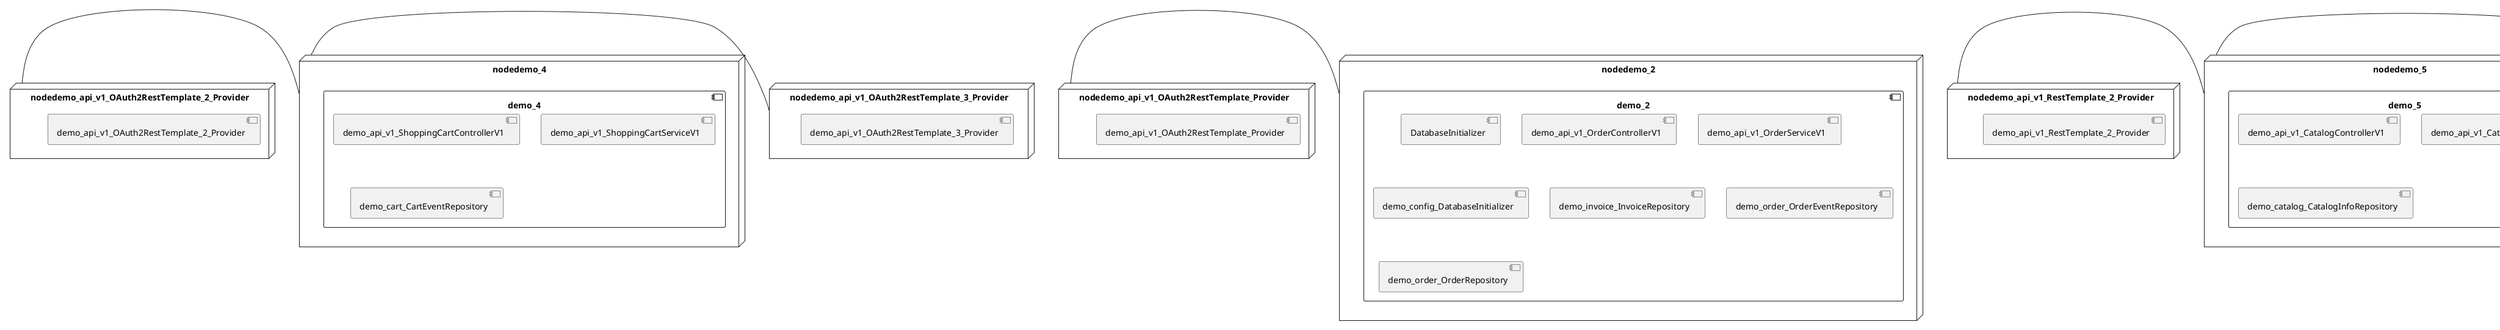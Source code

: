 @startuml
skinparam fixCircleLabelOverlapping true
skinparam componentStyle uml2
node nodedemo {
component demo {
[demo_api_v1_UserControllerV1] [[kbastani-spring-cloud-event-sourcing-example.system#_O49U9NCNEe-VMdZhQ168FQ]]
[demo_api_v1_UserServiceV1] [[kbastani-spring-cloud-event-sourcing-example.system#_O49U9NCNEe-VMdZhQ168FQ]]
[demo_user_UserRepository] [[kbastani-spring-cloud-event-sourcing-example.system#_O49U9NCNEe-VMdZhQ168FQ]]
}
}
node nodedemo_2 {
component demo_2 {
[DatabaseInitializer] [[kbastani-spring-cloud-event-sourcing-example.system#_O49U9NCNEe-VMdZhQ168FQ]]
[demo_api_v1_OrderControllerV1] [[kbastani-spring-cloud-event-sourcing-example.system#_O49U9NCNEe-VMdZhQ168FQ]]
[demo_api_v1_OrderServiceV1] [[kbastani-spring-cloud-event-sourcing-example.system#_O49U9NCNEe-VMdZhQ168FQ]]
[demo_config_DatabaseInitializer] [[kbastani-spring-cloud-event-sourcing-example.system#_O49U9NCNEe-VMdZhQ168FQ]]
[demo_invoice_InvoiceRepository] [[kbastani-spring-cloud-event-sourcing-example.system#_O49U9NCNEe-VMdZhQ168FQ]]
[demo_order_OrderEventRepository] [[kbastani-spring-cloud-event-sourcing-example.system#_O49U9NCNEe-VMdZhQ168FQ]]
[demo_order_OrderRepository] [[kbastani-spring-cloud-event-sourcing-example.system#_O49U9NCNEe-VMdZhQ168FQ]]
}
}
node nodedemo_3 {
component demo_3 {
[demo_account_AccountRepository] [[kbastani-spring-cloud-event-sourcing-example.system#_O49U9NCNEe-VMdZhQ168FQ]]
[demo_api_v1_AccountControllerV1] [[kbastani-spring-cloud-event-sourcing-example.system#_O49U9NCNEe-VMdZhQ168FQ]]
[demo_api_v1_AccountServiceV1] [[kbastani-spring-cloud-event-sourcing-example.system#_O49U9NCNEe-VMdZhQ168FQ]]
}
}
node nodedemo_4 {
component demo_4 {
[demo_api_v1_ShoppingCartControllerV1] [[kbastani-spring-cloud-event-sourcing-example.system#_O49U9NCNEe-VMdZhQ168FQ]]
[demo_api_v1_ShoppingCartServiceV1] [[kbastani-spring-cloud-event-sourcing-example.system#_O49U9NCNEe-VMdZhQ168FQ]]
[demo_cart_CartEventRepository] [[kbastani-spring-cloud-event-sourcing-example.system#_O49U9NCNEe-VMdZhQ168FQ]]
}
}
node nodedemo_5 {
component demo_5 {
[demo_api_v1_CatalogControllerV1] [[kbastani-spring-cloud-event-sourcing-example.system#_O49U9NCNEe-VMdZhQ168FQ]]
[demo_api_v1_CatalogServiceV1] [[kbastani-spring-cloud-event-sourcing-example.system#_O49U9NCNEe-VMdZhQ168FQ]]
[demo_catalog_CatalogInfoRepository] [[kbastani-spring-cloud-event-sourcing-example.system#_O49U9NCNEe-VMdZhQ168FQ]]
}
}
node nodedemo_6 {
component demo_6 {
[demo_UserController] [[kbastani-spring-cloud-event-sourcing-example.system#_O49U9NCNEe-VMdZhQ168FQ]]
[demo_UserRepository] [[kbastani-spring-cloud-event-sourcing-example.system#_O49U9NCNEe-VMdZhQ168FQ]]
[demo_UserService] [[kbastani-spring-cloud-event-sourcing-example.system#_O49U9NCNEe-VMdZhQ168FQ]]
[demo_login_UserController] [[kbastani-spring-cloud-event-sourcing-example.system#_O49U9NCNEe-VMdZhQ168FQ]]
}
}
node nodedemo_v1 {
component demo_v1 {
[demo_v1_InventoryControllerV1] [[kbastani-spring-cloud-event-sourcing-example.system#_O49U9NCNEe-VMdZhQ168FQ]]
[demo_v1_InventoryServiceV1] [[kbastani-spring-cloud-event-sourcing-example.system#_O49U9NCNEe-VMdZhQ168FQ]]
}
}
node nodedemo_api_v1_OAuth2RestTemplate_2_Provider {
[demo_api_v1_OAuth2RestTemplate_2_Provider] [[kbastani-spring-cloud-event-sourcing-example.system#_O49U9NCNEe-VMdZhQ168FQ]]
}
node nodedemo_api_v1_OAuth2RestTemplate_3_Provider {
[demo_api_v1_OAuth2RestTemplate_3_Provider] [[kbastani-spring-cloud-event-sourcing-example.system#_O49U9NCNEe-VMdZhQ168FQ]]
}
node nodedemo_api_v1_OAuth2RestTemplate_Provider {
[demo_api_v1_OAuth2RestTemplate_Provider] [[kbastani-spring-cloud-event-sourcing-example.system#_O49U9NCNEe-VMdZhQ168FQ]]
}
node nodedemo_api_v1_RestTemplate_2_Provider {
[demo_api_v1_RestTemplate_2_Provider] [[kbastani-spring-cloud-event-sourcing-example.system#_O49U9NCNEe-VMdZhQ168FQ]]
}
node nodedemo_api_v1_RestTemplate_Provider {
[demo_api_v1_RestTemplate_Provider] [[kbastani-spring-cloud-event-sourcing-example.system#_O49U9NCNEe-VMdZhQ168FQ]]
}
node nodedemo_inventory_InventoryRepository_Provider {
[demo_inventory_InventoryRepository_Provider] [[kbastani-spring-cloud-event-sourcing-example.system#_O49U9NCNEe-VMdZhQ168FQ]]
}
node nodedemo_login_AuthenticationManager_Provider {
[demo_login_AuthenticationManager_Provider] [[kbastani-spring-cloud-event-sourcing-example.system#_O49U9NCNEe-VMdZhQ168FQ]]
}
node nodedemo_login_ClientDetailsService_Provider {
[demo_login_ClientDetailsService_Provider] [[kbastani-spring-cloud-event-sourcing-example.system#_O49U9NCNEe-VMdZhQ168FQ]]
}
node nodedemo_login_HttpSessionSecurityContextRepository_Provider {
[demo_login_HttpSessionSecurityContextRepository_Provider] [[kbastani-spring-cloud-event-sourcing-example.system#_O49U9NCNEe-VMdZhQ168FQ]]
}
node nodedemo_login_LoginController {
[demo_login_LoginController] [[kbastani-spring-cloud-event-sourcing-example.system#_O49U9NCNEe-VMdZhQ168FQ]]
}
node nodedemo_product_ProductRepository_Provider {
[demo_product_ProductRepository_Provider] [[kbastani-spring-cloud-event-sourcing-example.system#_O49U9NCNEe-VMdZhQ168FQ]]
}
node nodedemo_user_UserClientV1 {
[demo_user_UserClientV1] [[kbastani-spring-cloud-event-sourcing-example.system#_O49U9NCNEe-VMdZhQ168FQ]]
}
node nodedemo_v1_Session_Provider {
[demo_v1_Session_Provider] [[kbastani-spring-cloud-event-sourcing-example.system#_O49U9NCNEe-VMdZhQ168FQ]]
}
[nodedemo_api_v1_OAuth2RestTemplate_2_Provider] - [nodedemo_4]
[nodedemo_api_v1_OAuth2RestTemplate_3_Provider] - [nodedemo_4]
[nodedemo_api_v1_OAuth2RestTemplate_Provider] - [nodedemo_2]
[nodedemo_api_v1_RestTemplate_2_Provider] - [nodedemo_5]
[nodedemo_api_v1_RestTemplate_Provider] - [nodedemo_5]
[nodedemo_inventory_InventoryRepository_Provider] - [nodedemo_v1]
[nodedemo_login_AuthenticationManager_Provider] - [nodedemo_login_LoginController]
[nodedemo_login_ClientDetailsService_Provider] - [nodedemo_login_LoginController]
[nodedemo_login_HttpSessionSecurityContextRepository_Provider] - [nodedemo_login_LoginController]
[nodedemo_product_ProductRepository_Provider] - [nodedemo_v1]
[nodedemo_v1_Session_Provider] - [nodedemo_v1]
[nodedemo] - [nodedemo_user_UserClientV1]

@enduml
